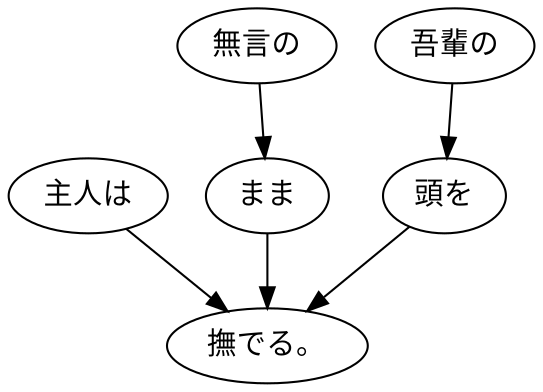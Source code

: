 digraph graph1473 {
	node0 [label="主人は"];
	node1 [label="無言の"];
	node2 [label="まま"];
	node3 [label="吾輩の"];
	node4 [label="頭を"];
	node5 [label="撫でる。"];
	node0 -> node5;
	node1 -> node2;
	node2 -> node5;
	node3 -> node4;
	node4 -> node5;
}

